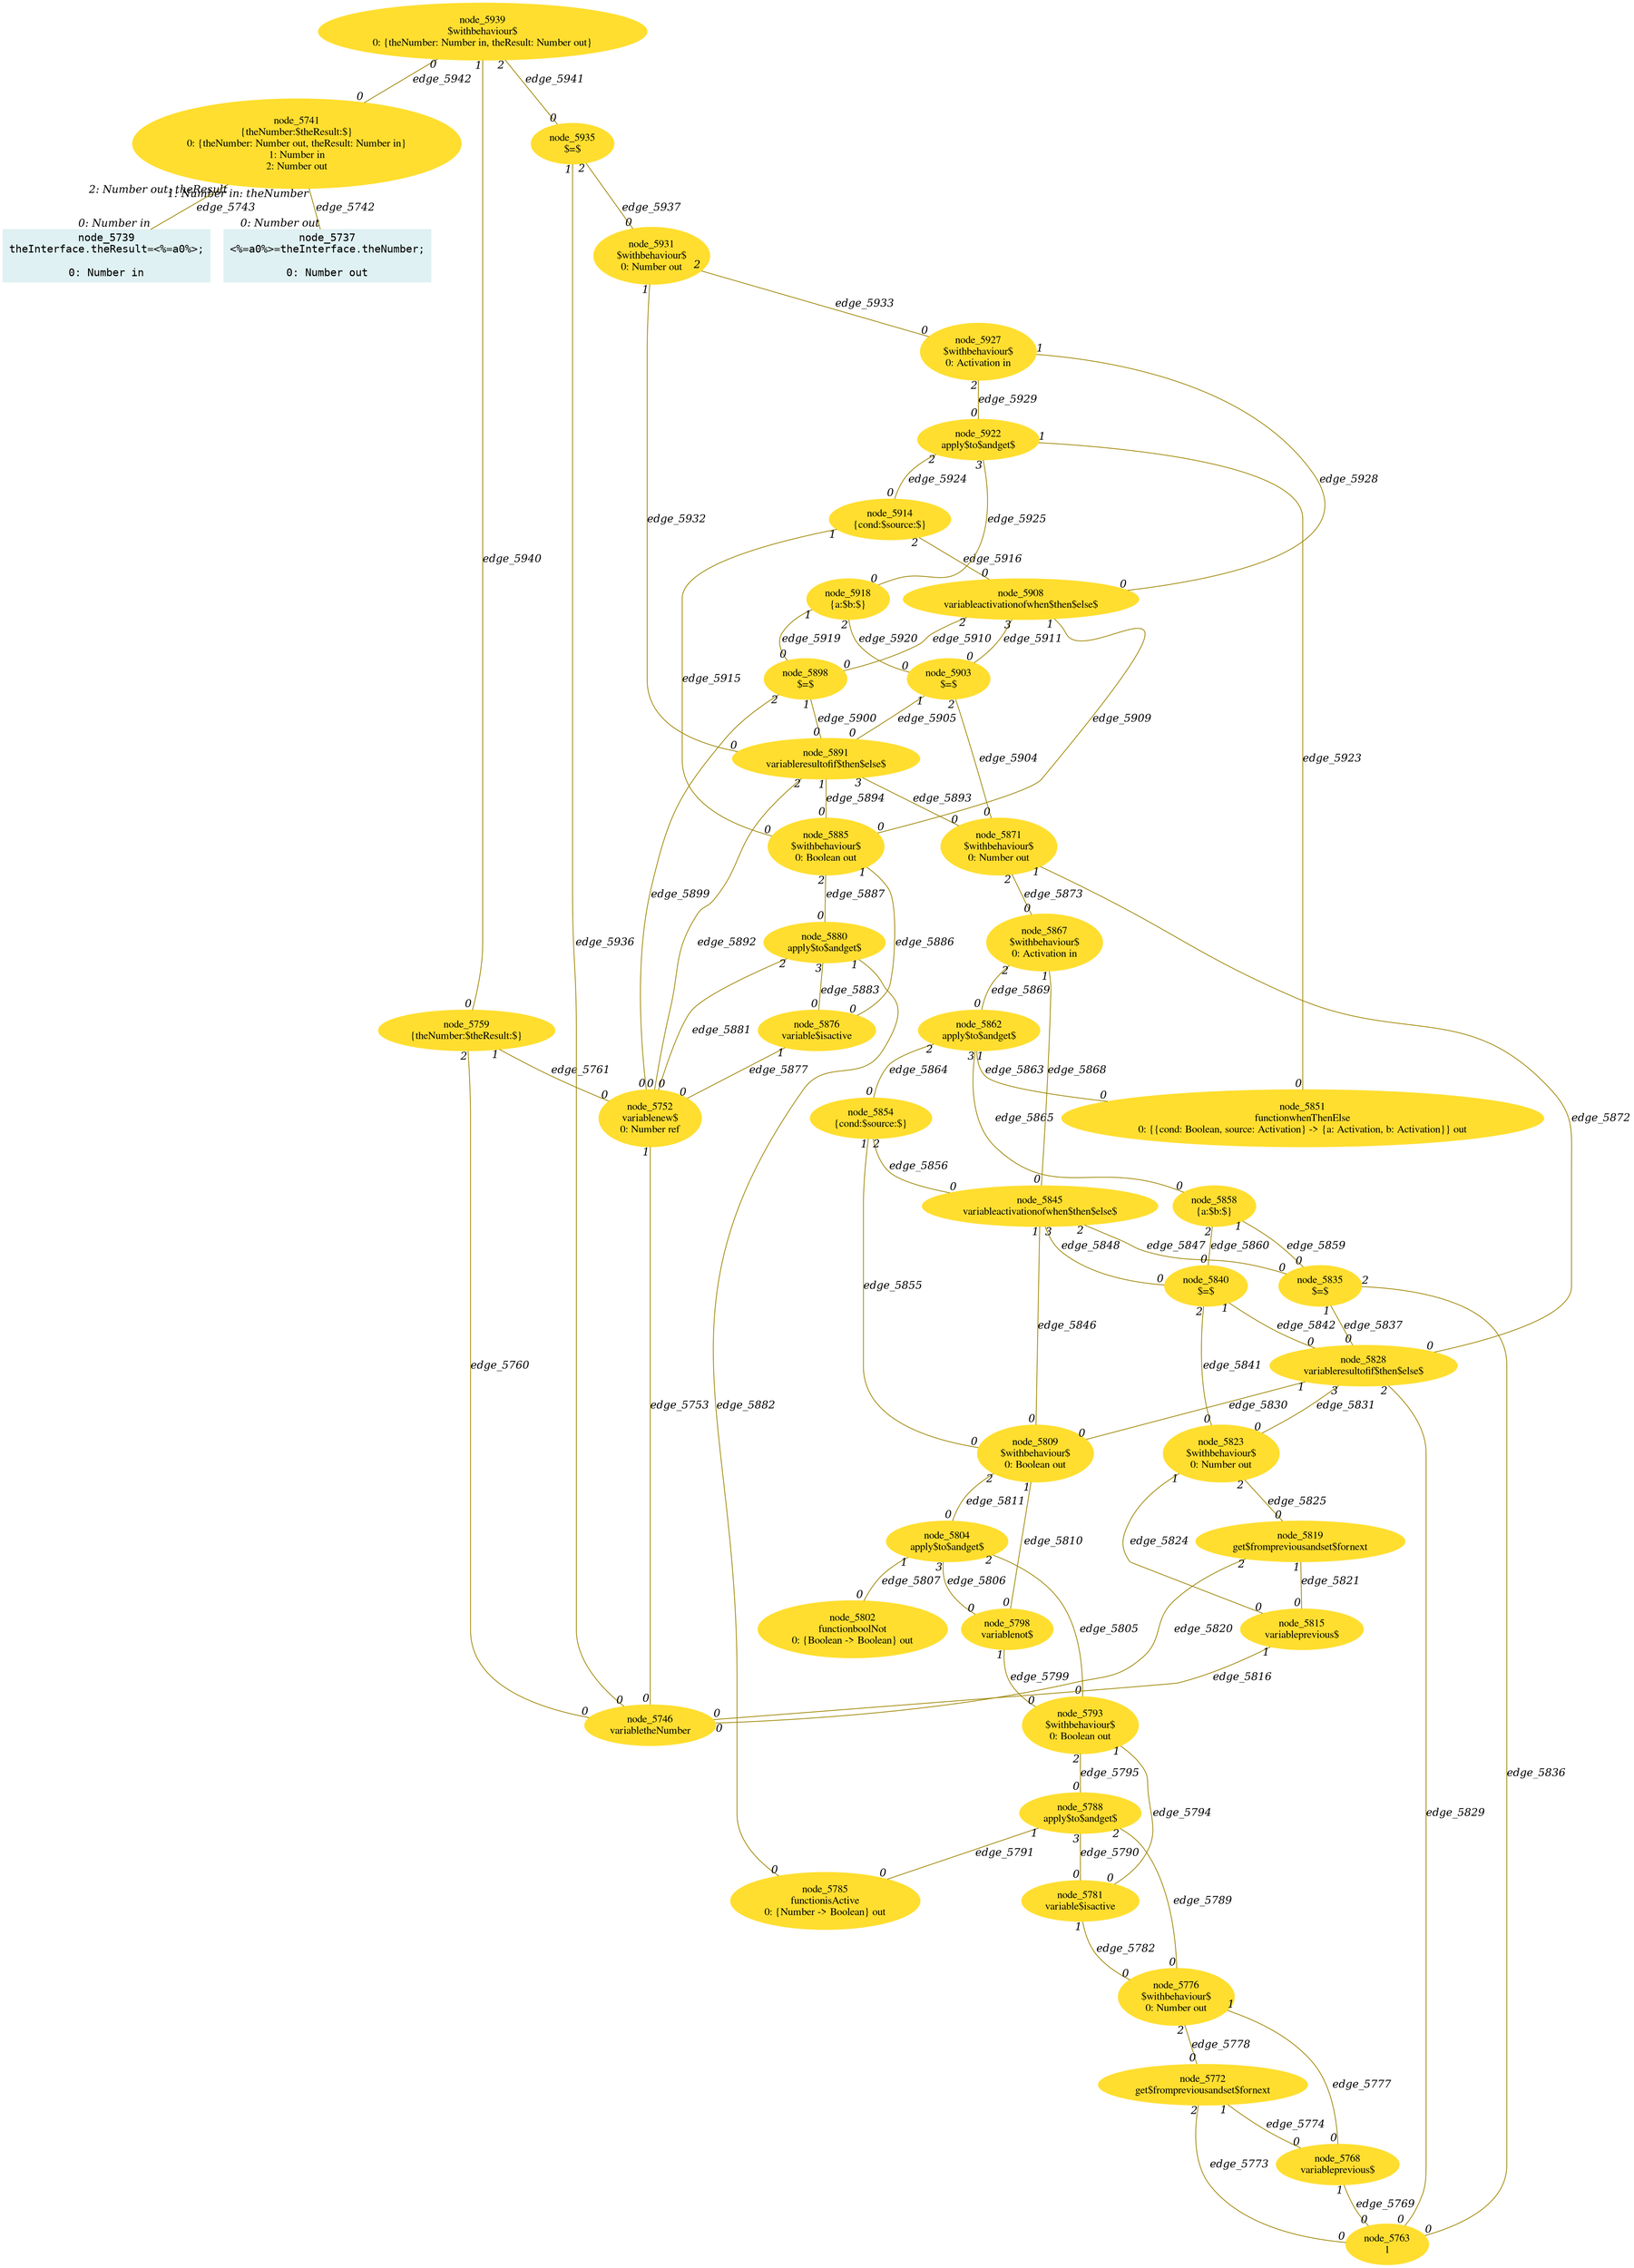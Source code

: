 digraph g{node_5737 [shape="box", style="filled", color="#dff1f2", fontname="Courier", label="node_5737
<%=a0%>=theInterface.theNumber;

0: Number out" ]
node_5739 [shape="box", style="filled", color="#dff1f2", fontname="Courier", label="node_5739
theInterface.theResult=<%=a0%>;

0: Number in" ]
node_5741 [shape="ellipse", style="filled", color="#ffde2f", fontname="Times", label="node_5741
{theNumber:$theResult:$}
0: {theNumber: Number out, theResult: Number in}
1: Number in
2: Number out" ]
node_5746 [shape="ellipse", style="filled", color="#ffde2f", fontname="Times", label="node_5746
variabletheNumber
" ]
node_5752 [shape="ellipse", style="filled", color="#ffde2f", fontname="Times", label="node_5752
variablenew$
0: Number ref" ]
node_5759 [shape="ellipse", style="filled", color="#ffde2f", fontname="Times", label="node_5759
{theNumber:$theResult:$}
" ]
node_5763 [shape="ellipse", style="filled", color="#ffde2f", fontname="Times", label="node_5763
1
" ]
node_5768 [shape="ellipse", style="filled", color="#ffde2f", fontname="Times", label="node_5768
variableprevious$
" ]
node_5772 [shape="ellipse", style="filled", color="#ffde2f", fontname="Times", label="node_5772
get$frompreviousandset$fornext
" ]
node_5776 [shape="ellipse", style="filled", color="#ffde2f", fontname="Times", label="node_5776
$withbehaviour$
0: Number out" ]
node_5781 [shape="ellipse", style="filled", color="#ffde2f", fontname="Times", label="node_5781
variable$isactive
" ]
node_5785 [shape="ellipse", style="filled", color="#ffde2f", fontname="Times", label="node_5785
functionisActive
0: {Number -> Boolean} out" ]
node_5788 [shape="ellipse", style="filled", color="#ffde2f", fontname="Times", label="node_5788
apply$to$andget$
" ]
node_5793 [shape="ellipse", style="filled", color="#ffde2f", fontname="Times", label="node_5793
$withbehaviour$
0: Boolean out" ]
node_5798 [shape="ellipse", style="filled", color="#ffde2f", fontname="Times", label="node_5798
variablenot$
" ]
node_5802 [shape="ellipse", style="filled", color="#ffde2f", fontname="Times", label="node_5802
functionboolNot
0: {Boolean -> Boolean} out" ]
node_5804 [shape="ellipse", style="filled", color="#ffde2f", fontname="Times", label="node_5804
apply$to$andget$
" ]
node_5809 [shape="ellipse", style="filled", color="#ffde2f", fontname="Times", label="node_5809
$withbehaviour$
0: Boolean out" ]
node_5815 [shape="ellipse", style="filled", color="#ffde2f", fontname="Times", label="node_5815
variableprevious$
" ]
node_5819 [shape="ellipse", style="filled", color="#ffde2f", fontname="Times", label="node_5819
get$frompreviousandset$fornext
" ]
node_5823 [shape="ellipse", style="filled", color="#ffde2f", fontname="Times", label="node_5823
$withbehaviour$
0: Number out" ]
node_5828 [shape="ellipse", style="filled", color="#ffde2f", fontname="Times", label="node_5828
variableresultofif$then$else$
" ]
node_5835 [shape="ellipse", style="filled", color="#ffde2f", fontname="Times", label="node_5835
$=$
" ]
node_5840 [shape="ellipse", style="filled", color="#ffde2f", fontname="Times", label="node_5840
$=$
" ]
node_5845 [shape="ellipse", style="filled", color="#ffde2f", fontname="Times", label="node_5845
variableactivationofwhen$then$else$
" ]
node_5851 [shape="ellipse", style="filled", color="#ffde2f", fontname="Times", label="node_5851
functionwhenThenElse
0: {{cond: Boolean, source: Activation} -> {a: Activation, b: Activation}} out" ]
node_5854 [shape="ellipse", style="filled", color="#ffde2f", fontname="Times", label="node_5854
{cond:$source:$}
" ]
node_5858 [shape="ellipse", style="filled", color="#ffde2f", fontname="Times", label="node_5858
{a:$b:$}
" ]
node_5862 [shape="ellipse", style="filled", color="#ffde2f", fontname="Times", label="node_5862
apply$to$andget$
" ]
node_5867 [shape="ellipse", style="filled", color="#ffde2f", fontname="Times", label="node_5867
$withbehaviour$
0: Activation in" ]
node_5871 [shape="ellipse", style="filled", color="#ffde2f", fontname="Times", label="node_5871
$withbehaviour$
0: Number out" ]
node_5876 [shape="ellipse", style="filled", color="#ffde2f", fontname="Times", label="node_5876
variable$isactive
" ]
node_5880 [shape="ellipse", style="filled", color="#ffde2f", fontname="Times", label="node_5880
apply$to$andget$
" ]
node_5885 [shape="ellipse", style="filled", color="#ffde2f", fontname="Times", label="node_5885
$withbehaviour$
0: Boolean out" ]
node_5891 [shape="ellipse", style="filled", color="#ffde2f", fontname="Times", label="node_5891
variableresultofif$then$else$
" ]
node_5898 [shape="ellipse", style="filled", color="#ffde2f", fontname="Times", label="node_5898
$=$
" ]
node_5903 [shape="ellipse", style="filled", color="#ffde2f", fontname="Times", label="node_5903
$=$
" ]
node_5908 [shape="ellipse", style="filled", color="#ffde2f", fontname="Times", label="node_5908
variableactivationofwhen$then$else$
" ]
node_5914 [shape="ellipse", style="filled", color="#ffde2f", fontname="Times", label="node_5914
{cond:$source:$}
" ]
node_5918 [shape="ellipse", style="filled", color="#ffde2f", fontname="Times", label="node_5918
{a:$b:$}
" ]
node_5922 [shape="ellipse", style="filled", color="#ffde2f", fontname="Times", label="node_5922
apply$to$andget$
" ]
node_5927 [shape="ellipse", style="filled", color="#ffde2f", fontname="Times", label="node_5927
$withbehaviour$
0: Activation in" ]
node_5931 [shape="ellipse", style="filled", color="#ffde2f", fontname="Times", label="node_5931
$withbehaviour$
0: Number out" ]
node_5935 [shape="ellipse", style="filled", color="#ffde2f", fontname="Times", label="node_5935
$=$
" ]
node_5939 [shape="ellipse", style="filled", color="#ffde2f", fontname="Times", label="node_5939
$withbehaviour$
0: {theNumber: Number in, theResult: Number out}" ]
node_5741 -> node_5737 [dir=none, arrowHead=none, fontname="Times-Italic", arrowsize=1, color="#9d8400", label="edge_5742",  headlabel="0: Number out", taillabel="1: Number in: theNumber" ]
node_5741 -> node_5739 [dir=none, arrowHead=none, fontname="Times-Italic", arrowsize=1, color="#9d8400", label="edge_5743",  headlabel="0: Number in", taillabel="2: Number out: theResult" ]
node_5752 -> node_5746 [dir=none, arrowHead=none, fontname="Times-Italic", arrowsize=1, color="#9d8400", label="edge_5753",  headlabel="0", taillabel="1" ]
node_5759 -> node_5746 [dir=none, arrowHead=none, fontname="Times-Italic", arrowsize=1, color="#9d8400", label="edge_5760",  headlabel="0", taillabel="2" ]
node_5759 -> node_5752 [dir=none, arrowHead=none, fontname="Times-Italic", arrowsize=1, color="#9d8400", label="edge_5761",  headlabel="0", taillabel="1" ]
node_5768 -> node_5763 [dir=none, arrowHead=none, fontname="Times-Italic", arrowsize=1, color="#9d8400", label="edge_5769",  headlabel="0", taillabel="1" ]
node_5772 -> node_5763 [dir=none, arrowHead=none, fontname="Times-Italic", arrowsize=1, color="#9d8400", label="edge_5773",  headlabel="0", taillabel="2" ]
node_5772 -> node_5768 [dir=none, arrowHead=none, fontname="Times-Italic", arrowsize=1, color="#9d8400", label="edge_5774",  headlabel="0", taillabel="1" ]
node_5776 -> node_5768 [dir=none, arrowHead=none, fontname="Times-Italic", arrowsize=1, color="#9d8400", label="edge_5777",  headlabel="0", taillabel="1" ]
node_5776 -> node_5772 [dir=none, arrowHead=none, fontname="Times-Italic", arrowsize=1, color="#9d8400", label="edge_5778",  headlabel="0", taillabel="2" ]
node_5781 -> node_5776 [dir=none, arrowHead=none, fontname="Times-Italic", arrowsize=1, color="#9d8400", label="edge_5782",  headlabel="0", taillabel="1" ]
node_5788 -> node_5776 [dir=none, arrowHead=none, fontname="Times-Italic", arrowsize=1, color="#9d8400", label="edge_5789",  headlabel="0", taillabel="2" ]
node_5788 -> node_5781 [dir=none, arrowHead=none, fontname="Times-Italic", arrowsize=1, color="#9d8400", label="edge_5790",  headlabel="0", taillabel="3" ]
node_5788 -> node_5785 [dir=none, arrowHead=none, fontname="Times-Italic", arrowsize=1, color="#9d8400", label="edge_5791",  headlabel="0", taillabel="1" ]
node_5793 -> node_5781 [dir=none, arrowHead=none, fontname="Times-Italic", arrowsize=1, color="#9d8400", label="edge_5794",  headlabel="0", taillabel="1" ]
node_5793 -> node_5788 [dir=none, arrowHead=none, fontname="Times-Italic", arrowsize=1, color="#9d8400", label="edge_5795",  headlabel="0", taillabel="2" ]
node_5798 -> node_5793 [dir=none, arrowHead=none, fontname="Times-Italic", arrowsize=1, color="#9d8400", label="edge_5799",  headlabel="0", taillabel="1" ]
node_5804 -> node_5793 [dir=none, arrowHead=none, fontname="Times-Italic", arrowsize=1, color="#9d8400", label="edge_5805",  headlabel="0", taillabel="2" ]
node_5804 -> node_5798 [dir=none, arrowHead=none, fontname="Times-Italic", arrowsize=1, color="#9d8400", label="edge_5806",  headlabel="0", taillabel="3" ]
node_5804 -> node_5802 [dir=none, arrowHead=none, fontname="Times-Italic", arrowsize=1, color="#9d8400", label="edge_5807",  headlabel="0", taillabel="1" ]
node_5809 -> node_5798 [dir=none, arrowHead=none, fontname="Times-Italic", arrowsize=1, color="#9d8400", label="edge_5810",  headlabel="0", taillabel="1" ]
node_5809 -> node_5804 [dir=none, arrowHead=none, fontname="Times-Italic", arrowsize=1, color="#9d8400", label="edge_5811",  headlabel="0", taillabel="2" ]
node_5815 -> node_5746 [dir=none, arrowHead=none, fontname="Times-Italic", arrowsize=1, color="#9d8400", label="edge_5816",  headlabel="0", taillabel="1" ]
node_5819 -> node_5746 [dir=none, arrowHead=none, fontname="Times-Italic", arrowsize=1, color="#9d8400", label="edge_5820",  headlabel="0", taillabel="2" ]
node_5819 -> node_5815 [dir=none, arrowHead=none, fontname="Times-Italic", arrowsize=1, color="#9d8400", label="edge_5821",  headlabel="0", taillabel="1" ]
node_5823 -> node_5815 [dir=none, arrowHead=none, fontname="Times-Italic", arrowsize=1, color="#9d8400", label="edge_5824",  headlabel="0", taillabel="1" ]
node_5823 -> node_5819 [dir=none, arrowHead=none, fontname="Times-Italic", arrowsize=1, color="#9d8400", label="edge_5825",  headlabel="0", taillabel="2" ]
node_5828 -> node_5763 [dir=none, arrowHead=none, fontname="Times-Italic", arrowsize=1, color="#9d8400", label="edge_5829",  headlabel="0", taillabel="2" ]
node_5828 -> node_5809 [dir=none, arrowHead=none, fontname="Times-Italic", arrowsize=1, color="#9d8400", label="edge_5830",  headlabel="0", taillabel="1" ]
node_5828 -> node_5823 [dir=none, arrowHead=none, fontname="Times-Italic", arrowsize=1, color="#9d8400", label="edge_5831",  headlabel="0", taillabel="3" ]
node_5835 -> node_5763 [dir=none, arrowHead=none, fontname="Times-Italic", arrowsize=1, color="#9d8400", label="edge_5836",  headlabel="0", taillabel="2" ]
node_5835 -> node_5828 [dir=none, arrowHead=none, fontname="Times-Italic", arrowsize=1, color="#9d8400", label="edge_5837",  headlabel="0", taillabel="1" ]
node_5840 -> node_5823 [dir=none, arrowHead=none, fontname="Times-Italic", arrowsize=1, color="#9d8400", label="edge_5841",  headlabel="0", taillabel="2" ]
node_5840 -> node_5828 [dir=none, arrowHead=none, fontname="Times-Italic", arrowsize=1, color="#9d8400", label="edge_5842",  headlabel="0", taillabel="1" ]
node_5845 -> node_5809 [dir=none, arrowHead=none, fontname="Times-Italic", arrowsize=1, color="#9d8400", label="edge_5846",  headlabel="0", taillabel="1" ]
node_5845 -> node_5835 [dir=none, arrowHead=none, fontname="Times-Italic", arrowsize=1, color="#9d8400", label="edge_5847",  headlabel="0", taillabel="2" ]
node_5845 -> node_5840 [dir=none, arrowHead=none, fontname="Times-Italic", arrowsize=1, color="#9d8400", label="edge_5848",  headlabel="0", taillabel="3" ]
node_5854 -> node_5809 [dir=none, arrowHead=none, fontname="Times-Italic", arrowsize=1, color="#9d8400", label="edge_5855",  headlabel="0", taillabel="1" ]
node_5854 -> node_5845 [dir=none, arrowHead=none, fontname="Times-Italic", arrowsize=1, color="#9d8400", label="edge_5856",  headlabel="0", taillabel="2" ]
node_5858 -> node_5835 [dir=none, arrowHead=none, fontname="Times-Italic", arrowsize=1, color="#9d8400", label="edge_5859",  headlabel="0", taillabel="1" ]
node_5858 -> node_5840 [dir=none, arrowHead=none, fontname="Times-Italic", arrowsize=1, color="#9d8400", label="edge_5860",  headlabel="0", taillabel="2" ]
node_5862 -> node_5851 [dir=none, arrowHead=none, fontname="Times-Italic", arrowsize=1, color="#9d8400", label="edge_5863",  headlabel="0", taillabel="1" ]
node_5862 -> node_5854 [dir=none, arrowHead=none, fontname="Times-Italic", arrowsize=1, color="#9d8400", label="edge_5864",  headlabel="0", taillabel="2" ]
node_5862 -> node_5858 [dir=none, arrowHead=none, fontname="Times-Italic", arrowsize=1, color="#9d8400", label="edge_5865",  headlabel="0", taillabel="3" ]
node_5867 -> node_5845 [dir=none, arrowHead=none, fontname="Times-Italic", arrowsize=1, color="#9d8400", label="edge_5868",  headlabel="0", taillabel="1" ]
node_5867 -> node_5862 [dir=none, arrowHead=none, fontname="Times-Italic", arrowsize=1, color="#9d8400", label="edge_5869",  headlabel="0", taillabel="2" ]
node_5871 -> node_5828 [dir=none, arrowHead=none, fontname="Times-Italic", arrowsize=1, color="#9d8400", label="edge_5872",  headlabel="0", taillabel="1" ]
node_5871 -> node_5867 [dir=none, arrowHead=none, fontname="Times-Italic", arrowsize=1, color="#9d8400", label="edge_5873",  headlabel="0", taillabel="2" ]
node_5876 -> node_5752 [dir=none, arrowHead=none, fontname="Times-Italic", arrowsize=1, color="#9d8400", label="edge_5877",  headlabel="0", taillabel="1" ]
node_5880 -> node_5752 [dir=none, arrowHead=none, fontname="Times-Italic", arrowsize=1, color="#9d8400", label="edge_5881",  headlabel="0", taillabel="2" ]
node_5880 -> node_5785 [dir=none, arrowHead=none, fontname="Times-Italic", arrowsize=1, color="#9d8400", label="edge_5882",  headlabel="0", taillabel="1" ]
node_5880 -> node_5876 [dir=none, arrowHead=none, fontname="Times-Italic", arrowsize=1, color="#9d8400", label="edge_5883",  headlabel="0", taillabel="3" ]
node_5885 -> node_5876 [dir=none, arrowHead=none, fontname="Times-Italic", arrowsize=1, color="#9d8400", label="edge_5886",  headlabel="0", taillabel="1" ]
node_5885 -> node_5880 [dir=none, arrowHead=none, fontname="Times-Italic", arrowsize=1, color="#9d8400", label="edge_5887",  headlabel="0", taillabel="2" ]
node_5891 -> node_5752 [dir=none, arrowHead=none, fontname="Times-Italic", arrowsize=1, color="#9d8400", label="edge_5892",  headlabel="0", taillabel="2" ]
node_5891 -> node_5871 [dir=none, arrowHead=none, fontname="Times-Italic", arrowsize=1, color="#9d8400", label="edge_5893",  headlabel="0", taillabel="3" ]
node_5891 -> node_5885 [dir=none, arrowHead=none, fontname="Times-Italic", arrowsize=1, color="#9d8400", label="edge_5894",  headlabel="0", taillabel="1" ]
node_5898 -> node_5752 [dir=none, arrowHead=none, fontname="Times-Italic", arrowsize=1, color="#9d8400", label="edge_5899",  headlabel="0", taillabel="2" ]
node_5898 -> node_5891 [dir=none, arrowHead=none, fontname="Times-Italic", arrowsize=1, color="#9d8400", label="edge_5900",  headlabel="0", taillabel="1" ]
node_5903 -> node_5871 [dir=none, arrowHead=none, fontname="Times-Italic", arrowsize=1, color="#9d8400", label="edge_5904",  headlabel="0", taillabel="2" ]
node_5903 -> node_5891 [dir=none, arrowHead=none, fontname="Times-Italic", arrowsize=1, color="#9d8400", label="edge_5905",  headlabel="0", taillabel="1" ]
node_5908 -> node_5885 [dir=none, arrowHead=none, fontname="Times-Italic", arrowsize=1, color="#9d8400", label="edge_5909",  headlabel="0", taillabel="1" ]
node_5908 -> node_5898 [dir=none, arrowHead=none, fontname="Times-Italic", arrowsize=1, color="#9d8400", label="edge_5910",  headlabel="0", taillabel="2" ]
node_5908 -> node_5903 [dir=none, arrowHead=none, fontname="Times-Italic", arrowsize=1, color="#9d8400", label="edge_5911",  headlabel="0", taillabel="3" ]
node_5914 -> node_5885 [dir=none, arrowHead=none, fontname="Times-Italic", arrowsize=1, color="#9d8400", label="edge_5915",  headlabel="0", taillabel="1" ]
node_5914 -> node_5908 [dir=none, arrowHead=none, fontname="Times-Italic", arrowsize=1, color="#9d8400", label="edge_5916",  headlabel="0", taillabel="2" ]
node_5918 -> node_5898 [dir=none, arrowHead=none, fontname="Times-Italic", arrowsize=1, color="#9d8400", label="edge_5919",  headlabel="0", taillabel="1" ]
node_5918 -> node_5903 [dir=none, arrowHead=none, fontname="Times-Italic", arrowsize=1, color="#9d8400", label="edge_5920",  headlabel="0", taillabel="2" ]
node_5922 -> node_5851 [dir=none, arrowHead=none, fontname="Times-Italic", arrowsize=1, color="#9d8400", label="edge_5923",  headlabel="0", taillabel="1" ]
node_5922 -> node_5914 [dir=none, arrowHead=none, fontname="Times-Italic", arrowsize=1, color="#9d8400", label="edge_5924",  headlabel="0", taillabel="2" ]
node_5922 -> node_5918 [dir=none, arrowHead=none, fontname="Times-Italic", arrowsize=1, color="#9d8400", label="edge_5925",  headlabel="0", taillabel="3" ]
node_5927 -> node_5908 [dir=none, arrowHead=none, fontname="Times-Italic", arrowsize=1, color="#9d8400", label="edge_5928",  headlabel="0", taillabel="1" ]
node_5927 -> node_5922 [dir=none, arrowHead=none, fontname="Times-Italic", arrowsize=1, color="#9d8400", label="edge_5929",  headlabel="0", taillabel="2" ]
node_5931 -> node_5891 [dir=none, arrowHead=none, fontname="Times-Italic", arrowsize=1, color="#9d8400", label="edge_5932",  headlabel="0", taillabel="1" ]
node_5931 -> node_5927 [dir=none, arrowHead=none, fontname="Times-Italic", arrowsize=1, color="#9d8400", label="edge_5933",  headlabel="0", taillabel="2" ]
node_5935 -> node_5746 [dir=none, arrowHead=none, fontname="Times-Italic", arrowsize=1, color="#9d8400", label="edge_5936",  headlabel="0", taillabel="1" ]
node_5935 -> node_5931 [dir=none, arrowHead=none, fontname="Times-Italic", arrowsize=1, color="#9d8400", label="edge_5937",  headlabel="0", taillabel="2" ]
node_5939 -> node_5759 [dir=none, arrowHead=none, fontname="Times-Italic", arrowsize=1, color="#9d8400", label="edge_5940",  headlabel="0", taillabel="1" ]
node_5939 -> node_5935 [dir=none, arrowHead=none, fontname="Times-Italic", arrowsize=1, color="#9d8400", label="edge_5941",  headlabel="0", taillabel="2" ]
node_5939 -> node_5741 [dir=none, arrowHead=none, fontname="Times-Italic", arrowsize=1, color="#9d8400", label="edge_5942",  headlabel="0", taillabel="0" ]
}